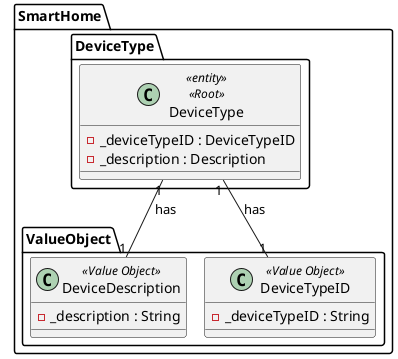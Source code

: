 @startuml
!pragma layout smetana

package SmartHome.DeviceType {
class DeviceType<<entity>><<Root>> {
    - _deviceTypeID : DeviceTypeID
    - _description : Description
}

package SmartHome.ValueObject {
class DeviceDescription<<Value Object>> {
    - _description : String
}
class DeviceTypeID<<Value Object>> {
    - _deviceTypeID : String
}
}

SmartHome.DeviceType.DeviceType "1" -- "1" DeviceDescription : has
SmartHome.DeviceType.DeviceType "1" -- "1" DeviceTypeID : has

@enduml